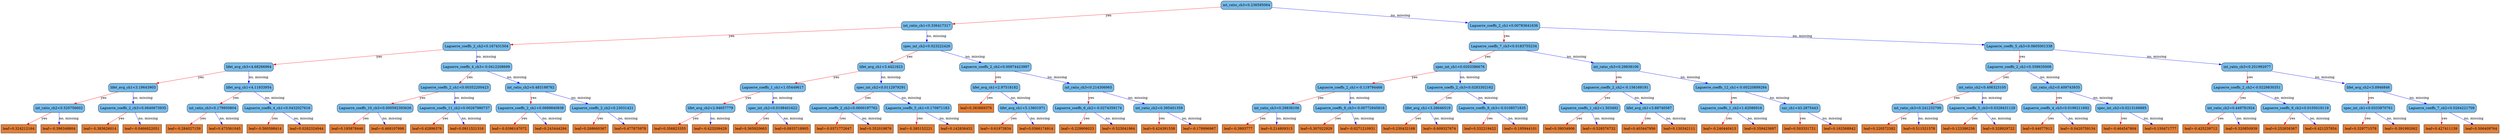 digraph {
	graph [bb="0,0,8406.8,567",
		rankdir=TB
	];
	node [label="\N"];
	0	[fillcolor="#78bceb",
		height=0.5,
		label="int_ratio_ch3<0.236595064",
		pos="4519.9,549",
		shape=box,
		style="filled, rounded",
		width=2.3264];
	1	[fillcolor="#78bceb",
		height=0.5,
		label="int_ratio_ch1<0.336417317",
		pos="3146.9,460.5",
		shape=box,
		style="filled, rounded",
		width=2.3264];
	0 -> 1	[color="#FF0000",
		label=yes,
		lp="3965.9,504.75",
		pos="e,3230.9,466.79 4435.8,542.7 4194,527.47 3497.8,483.61 3242.3,467.51"];
	2	[fillcolor="#78bceb",
		height=0.5,
		label="Laguerre_coeffs_2_ch1<0.00783641636",
		pos="5219.9,460.5",
		shape=box,
		style="filled, rounded",
		width=3.2951];
	0 -> 2	[color="#0000FF",
		label="no, missing",
		lp="4964.8,504.75",
		pos="e,5100.8,476.21 4604,537.61 4724.5,522.72 4947.4,495.17 5089.4,477.62"];
	3	[fillcolor="#78bceb",
		height=0.5,
		label="Laguerre_coeffs_2_ch2<0.167431504",
		pos="1635.9,372",
		shape=box,
		style="filled, rounded",
		width=3.1076];
	1 -> 3	[color="#FF0000",
		label=yes,
		lp="2535.9,416.25",
		pos="e,1748.1,379.42 3062.7,454.68 2810,440.21 2057.4,397.13 1759.4,380.07"];
	4	[fillcolor="#78bceb",
		height=0.5,
		label="spec_int_ch2<0.023222426",
		pos="3146.9,372",
		shape=box,
		style="filled, rounded",
		width=2.316];
	1 -> 4	[color="#0000FF",
		label="no, missing",
		lp="3178.8,416.25",
		pos="e,3146.9,390.35 3146.9,442.41 3146.9,430.76 3146.9,415.05 3146.9,401.52"];
	5	[fillcolor="#78bceb",
		height=0.5,
		label="Laguerre_coeffs_7_ch3<0.0183755234",
		pos="5219.9,372",
		shape=box,
		style="filled, rounded",
		width=3.2014];
	2 -> 5	[color="#FF0000",
		label=yes,
		lp="5228.9,416.25",
		pos="e,5219.9,390.35 5219.9,442.41 5219.9,430.76 5219.9,415.05 5219.9,401.52"];
	6	[fillcolor="#78bceb",
		height=0.5,
		label="Laguerre_coeffs_5_ch3<0.0605001338",
		pos="6731.9,372",
		shape=box,
		style="filled, rounded",
		width=3.2014];
	2 -> 6	[color="#0000FF",
		label="no, missing",
		lp="6143.8,416.25",
		pos="e,6616.2,379.62 5338.8,452.69 5618.8,436.68 6317.1,396.73 6604.9,380.27"];
	7	[fillcolor="#78bceb",
		height=0.5,
		label="lifet_avg_ch3<4.68266964",
		pos="802.88,283.5",
		shape=box,
		style="filled, rounded",
		width=2.2639];
	3 -> 7	[color="#FF0000",
		label=yes,
		lp="1303.9,327.75",
		pos="e,884.67,292.99 1523.5,359.33 1357.6,342.1 1050,310.17 895.95,294.17"];
	8	[fillcolor="#78bceb",
		height=0.5,
		label="Laguerre_coeffs_4_ch3<-0.0412208699",
		pos="1635.9,283.5",
		shape=box,
		style="filled, rounded",
		width=3.2639];
	3 -> 8	[color="#0000FF",
		label="no, missing",
		lp="1667.8,327.75",
		pos="e,1635.9,301.85 1635.9,353.91 1635.9,342.26 1635.9,326.55 1635.9,313.02"];
	9	[fillcolor="#78bceb",
		height=0.5,
		label="lifet_avg_ch1<3.4421823",
		pos="2902.9,283.5",
		shape=box,
		style="filled, rounded",
		width=2.1701];
	4 -> 9	[color="#FF0000",
		label=yes,
		lp="3055.9,327.75",
		pos="e,2951.9,301.87 3097.8,353.6 3058.8,339.79 3004.2,320.42 2962.7,305.7"];
	10	[fillcolor="#78bceb",
		height=0.5,
		label="Laguerre_coeffs_2_ch2<0.00974423997",
		pos="3346.9,283.5",
		shape=box,
		style="filled, rounded",
		width=3.2951];
	4 -> 10	[color="#0000FF",
		label="no, missing",
		lp="3296.8,327.75",
		pos="e,3306.6,301.91 3186.9,353.7 3218.4,340.08 3262.5,320.99 3296.4,306.32"];
	15	[fillcolor="#78bceb",
		height=0.5,
		label="lifet_avg_ch1<3.19643903",
		pos="450.88,195",
		shape=box,
		style="filled, rounded",
		width=2.2639];
	7 -> 15	[color="#FF0000",
		label=yes,
		lp="667.88,239.25",
		pos="e,521.87,213.45 732.07,265.1 674.52,250.96 593.26,230.99 532.89,216.15"];
	16	[fillcolor="#78bceb",
		height=0.5,
		label="lifet_avg_ch1<4.11833954",
		pos="802.88,195",
		shape=box,
		style="filled, rounded",
		width=2.2639];
	7 -> 16	[color="#0000FF",
		label="no, missing",
		lp="834.75,239.25",
		pos="e,802.88,213.35 802.88,265.41 802.88,253.76 802.88,238.05 802.88,224.52"];
	17	[fillcolor="#78bceb",
		height=0.5,
		label="Laguerre_coeffs_2_ch1<0.00352200423",
		pos="1524.9,195",
		shape=box,
		style="filled, rounded",
		width=3.2951];
	8 -> 17	[color="#FF0000",
		label=yes,
		lp="1599.9,239.25",
		pos="e,1547,213.27 1613.7,265.2 1597.1,252.3 1574.3,234.5 1555.9,220.18"];
	18	[fillcolor="#78bceb",
		height=0.5,
		label="int_ratio_ch2<0.483198762",
		pos="1779.9,195",
		shape=box,
		style="filled, rounded",
		width=2.3264];
	8 -> 18	[color="#0000FF",
		label="no, missing",
		lp="1752.8,239.25",
		pos="e,1751.1,213.27 1664.7,265.2 1686.7,251.94 1717.4,233.52 1741.6,219.01"];
	31	[fillcolor="#78bceb",
		height=0.5,
		label="int_ratio_ch2<0.520756602",
		pos="193.88,106.5",
		shape=box,
		style="filled, rounded",
		width=2.3264];
	15 -> 31	[color="#FF0000",
		label=yes,
		lp="354.88,150.75",
		pos="e,245.49,124.87 399.18,176.6 357.96,162.73 300.1,143.25 256.3,128.51"];
	32	[fillcolor="#78bceb",
		height=0.5,
		label="Laguerre_coeffs_2_ch3<0.0640673935",
		pos="450.88,106.5",
		shape=box,
		style="filled, rounded",
		width=3.2014];
	15 -> 32	[color="#0000FF",
		label="no, missing",
		lp="482.75,150.75",
		pos="e,450.88,124.85 450.88,176.91 450.88,165.26 450.88,149.55 450.88,136.02"];
	33	[fillcolor="#78bceb",
		height=0.5,
		label="int_ratio_ch3<0.179950804",
		pos="694.88,106.5",
		shape=box,
		style="filled, rounded",
		width=2.3264];
	16 -> 33	[color="#FF0000",
		label=yes,
		lp="767.88,150.75",
		pos="e,716.43,124.77 781.28,176.7 765.24,163.86 743.15,146.16 725.31,131.88"];
	34	[fillcolor="#78bceb",
		height=0.5,
		label="Laguerre_coeffs_4_ch1<0.0432027616",
		pos="911.88,106.5",
		shape=box,
		style="filled, rounded",
		width=3.2014];
	16 -> 34	[color="#0000FF",
		label="no, missing",
		lp="899.75,150.75",
		pos="e,890.12,124.77 824.67,176.7 840.86,163.86 863.16,146.16 881.15,131.88"];
	63	[fillcolor="#e48038",
		height=0.5,
		label="leaf=0.324212164",
		pos="57.875,18",
		shape=box,
		style=filled,
		width=1.6076];
	31 -> 63	[color="#FF0000",
		label=yes,
		lp="147.88,62.25",
		pos="e,85.023,36.267 166.68,88.203 146.02,75.062 117.38,56.846 94.67,42.403"];
	64	[fillcolor="#e48038",
		height=0.5,
		label="leaf=-0.396348804",
		pos="193.88,18",
		shape=box,
		style=filled,
		width=1.6701];
	31 -> 64	[color="#0000FF",
		label="no, missing",
		lp="225.75,62.25",
		pos="e,193.88,36.35 193.88,88.41 193.88,76.758 193.88,61.047 193.88,47.519"];
	65	[fillcolor="#e48038",
		height=0.5,
		label="leaf=-0.383626014",
		pos="331.88,18",
		shape=box,
		style=filled,
		width=1.6701];
	32 -> 65	[color="#FF0000",
		label=yes,
		lp="411.88,62.25",
		pos="e,355.63,36.267 427.08,88.203 409.24,75.238 384.61,57.336 364.88,42.988"];
	66	[fillcolor="#e48038",
		height=0.5,
		label="leaf=-0.0466822051",
		pos="473.88,18",
		shape=box,
		style=filled,
		width=1.7639];
	32 -> 66	[color="#0000FF",
		label="no, missing",
		lp="496.75,62.25",
		pos="e,469.26,36.35 455.42,88.41 458.55,76.64 462.78,60.729 466.4,47.11"];
	67	[fillcolor="#e48038",
		height=0.5,
		label="leaf=-0.284027159",
		pos="615.88,18",
		shape=box,
		style=filled,
		width=1.6701];
	33 -> 67	[color="#FF0000",
		label=yes,
		lp="671.88,62.25",
		pos="e,631.72,36.35 679.27,88.41 667.87,75.934 652.23,58.805 639.33,44.685"];
	68	[fillcolor="#e48038",
		height=0.5,
		label="leaf=0.473361045",
		pos="751.88,18",
		shape=box,
		style=filled,
		width=1.6076];
	33 -> 68	[color="#0000FF",
		label="no, missing",
		lp="760.75,62.25",
		pos="e,740.44,36.35 706.14,88.41 714.13,76.287 725.01,59.77 734.16,45.89"];
	69	[fillcolor="#e48038",
		height=0.5,
		label="leaf=-0.580598414",
		pos="887.88,18",
		shape=box,
		style=filled,
		width=1.6701];
	34 -> 69	[color="#FF0000",
		label=yes,
		lp="911.88,62.25",
		pos="e,892.69,36.35 907.13,88.41 903.87,76.64 899.45,60.729 895.67,47.11"];
	70	[fillcolor="#e48038",
		height=0.5,
		label="leaf=0.0282324944",
		pos="1026.9,18",
		shape=box,
		style=filled,
		width=1.7014];
	34 -> 70	[color="#0000FF",
		label="no, missing",
		lp="1011.8,62.25",
		pos="e,1003.9,36.267 934.87,88.203 952.03,75.297 975.69,57.498 994.72,43.183"];
	35	[fillcolor="#78bceb",
		height=0.5,
		label="Laguerre_coeffs_10_ch3<0.000592393626",
		pos="1259.9,106.5",
		shape=box,
		style="filled, rounded",
		width=3.4826];
	17 -> 35	[color="#FF0000",
		label=yes,
		lp="1425.9,150.75",
		pos="e,1313.1,124.87 1471.6,176.6 1429,162.7 1369.2,143.17 1324,128.42"];
	36	[fillcolor="#78bceb",
		height=0.5,
		label="Laguerre_coeffs_11_ch2<0.00267980737",
		pos="1524.9,106.5",
		shape=box,
		style="filled, rounded",
		width=3.3889];
	17 -> 36	[color="#0000FF",
		label="no, missing",
		lp="1556.8,150.75",
		pos="e,1524.9,124.85 1524.9,176.91 1524.9,165.26 1524.9,149.55 1524.9,136.02"];
	37	[fillcolor="#78bceb",
		height=0.5,
		label="Laguerre_coeffs_2_ch1<0.0689840838",
		pos="1779.9,106.5",
		shape=box,
		style="filled, rounded",
		width=3.2014];
	18 -> 37	[color="#FF0000",
		label=yes,
		lp="1788.9,150.75",
		pos="e,1779.9,124.85 1779.9,176.91 1779.9,165.26 1779.9,149.55 1779.9,136.02"];
	38	[fillcolor="#78bceb",
		height=0.5,
		label="Laguerre_coeffs_2_ch2<0.23031421",
		pos="2021.9,106.5",
		shape=box,
		style="filled, rounded",
		width=3.0139];
	18 -> 38	[color="#0000FF",
		label="no, missing",
		lp="1954.8,150.75",
		pos="e,1973.3,124.87 1828.6,176.6 1867.2,162.79 1921.4,143.42 1962.6,128.7"];
	71	[fillcolor="#e48038",
		height=0.5,
		label="leaf=0.195878446",
		pos="1163.9,18",
		shape=box,
		style=filled,
		width=1.6076];
	35 -> 71	[color="#FF0000",
		label=yes,
		lp="1229.9,62.25",
		pos="e,1183.1,36.35 1240.9,88.41 1226.8,75.698 1207.3,58.157 1191.5,43.889"];
	72	[fillcolor="#e48038",
		height=0.5,
		label="leaf=-0.468107998",
		pos="1299.9,18",
		shape=box,
		style=filled,
		width=1.6701];
	35 -> 72	[color="#0000FF",
		label="no, missing",
		lp="1315.8,62.25",
		pos="e,1291.9,36.35 1267.8,88.41 1273.3,76.522 1280.7,60.41 1287.1,46.702"];
	73	[fillcolor="#e48038",
		height=0.5,
		label="leaf=0.42896378",
		pos="1432.9,18",
		shape=box,
		style=filled,
		width=1.5139];
	36 -> 73	[color="#FF0000",
		label=yes,
		lp="1496.9,62.25",
		pos="e,1451.3,36.35 1506.7,88.41 1493.2,75.698 1474.5,58.157 1459.3,43.889"];
	74	[fillcolor="#e48038",
		height=0.5,
		label="leaf=0.0911521316",
		pos="1566.9,18",
		shape=box,
		style=filled,
		width=1.7014];
	36 -> 74	[color="#0000FF",
		label="no, missing",
		lp="1581.8,62.25",
		pos="e,1558.5,36.35 1533.2,88.41 1538.9,76.522 1546.8,60.41 1553.4,46.702"];
	75	[fillcolor="#e48038",
		height=0.5,
		label="leaf=-0.0396147072",
		pos="1709.9,18",
		shape=box,
		style=filled,
		width=1.7639];
	37 -> 75	[color="#FF0000",
		label=yes,
		lp="1760.9,62.25",
		pos="e,1723.9,36.35 1766,88.41 1756,76.051 1742.3,59.127 1731,45.085"];
	76	[fillcolor="#e48038",
		height=0.5,
		label="leaf=0.243444294",
		pos="1848.9,18",
		shape=box,
		style=filled,
		width=1.6076];
	37 -> 76	[color="#0000FF",
		label="no, missing",
		lp="1852.8,62.25",
		pos="e,1835,36.35 1793.5,88.41 1803.4,76.051 1816.9,59.127 1828.1,45.085"];
	77	[fillcolor="#e48038",
		height=0.5,
		label="leaf=0.268660367",
		pos="1982.9,18",
		shape=box,
		style=filled,
		width=1.6076];
	38 -> 77	[color="#FF0000",
		label=yes,
		lp="2014.9,62.25",
		pos="e,1990.7,36.35 2014.2,88.41 2008.8,76.522 2001.5,60.41 1995.4,46.702"];
	78	[fillcolor="#e48038",
		height=0.5,
		label="leaf=0.477875978",
		pos="2116.9,18",
		shape=box,
		style=filled,
		width=1.6076];
	38 -> 78	[color="#0000FF",
		label="no, missing",
		lp="2110.8,62.25",
		pos="e,2097.8,36.35 2040.6,88.41 2054.6,75.698 2073.9,58.157 2089.5,43.889"];
	19	[fillcolor="#78bceb",
		height=0.5,
		label="Laguerre_coeffs_1_ch1<1.05449617",
		pos="2592.9,195",
		shape=box,
		style="filled, rounded",
		width=3.0139];
	9 -> 19	[color="#FF0000",
		label=yes,
		lp="2784.9,239.25",
		pos="e,2655.4,213.45 2840.5,265.1 2790.3,251.07 2719.5,231.32 2666.4,216.53"];
	20	[fillcolor="#78bceb",
		height=0.5,
		label="spec_int_ch2<0.0112979291",
		pos="2902.9,195",
		shape=box,
		style="filled, rounded",
		width=2.4097];
	9 -> 20	[color="#0000FF",
		label="no, missing",
		lp="2934.8,239.25",
		pos="e,2902.9,213.35 2902.9,265.41 2902.9,253.76 2902.9,238.05 2902.9,224.52"];
	21	[fillcolor="#78bceb",
		height=0.5,
		label="lifet_avg_ch1<2.97518182",
		pos="3346.9,195",
		shape=box,
		style="filled, rounded",
		width=2.2639];
	10 -> 21	[color="#FF0000",
		label=yes,
		lp="3355.9,239.25",
		pos="e,3346.9,213.35 3346.9,265.41 3346.9,253.76 3346.9,238.05 3346.9,224.52"];
	22	[fillcolor="#78bceb",
		height=0.5,
		label="int_ratio_ch3<0.214306965",
		pos="3667.9,195",
		shape=box,
		style="filled, rounded",
		width=2.3264];
	10 -> 22	[color="#0000FF",
		label="no, missing",
		lp="3568.8,239.25",
		pos="e,3603.1,213.45 3411.4,265.1 3463.6,251.05 3537.1,231.24 3592.1,216.43"];
	39	[fillcolor="#78bceb",
		height=0.5,
		label="lifet_avg_ch2<2.94657779",
		pos="2386.9,106.5",
		shape=box,
		style="filled, rounded",
		width=2.2639];
	19 -> 39	[color="#FF0000",
		label=yes,
		lp="2517.9,150.75",
		pos="e,2428.3,124.91 2551.7,176.7 2519.2,163.08 2473.8,143.99 2438.8,129.32"];
	40	[fillcolor="#78bceb",
		height=0.5,
		label="spec_int_ch2<0.0198401622",
		pos="2592.9,106.5",
		shape=box,
		style="filled, rounded",
		width=2.4097];
	19 -> 40	[color="#0000FF",
		label="no, missing",
		lp="2624.8,150.75",
		pos="e,2592.9,124.85 2592.9,176.91 2592.9,165.26 2592.9,149.55 2592.9,136.02"];
	41	[fillcolor="#78bceb",
		height=0.5,
		label="Laguerre_coeffs_2_ch2<0.0600197762",
		pos="2837.9,106.5",
		shape=box,
		style="filled, rounded",
		width=3.2014];
	20 -> 41	[color="#FF0000",
		label=yes,
		lp="2885.9,150.75",
		pos="e,2850.9,124.85 2890,176.91 2880.8,164.67 2868.3,147.95 2857.8,133.99"];
	42	[fillcolor="#78bceb",
		height=0.5,
		label="Laguerre_coeffs_5_ch1<0.170871183",
		pos="3082.9,106.5",
		shape=box,
		style="filled, rounded",
		width=3.1076];
	20 -> 42	[color="#0000FF",
		label="no, missing",
		lp="3041.8,150.75",
		pos="e,3046.6,124.91 2938.9,176.7 2966.9,163.25 3005.9,144.49 3036.3,129.89"];
	79	[fillcolor="#e48038",
		height=0.5,
		label="leaf=0.356823355",
		pos="2250.9,18",
		shape=box,
		style=filled,
		width=1.6076];
	39 -> 79	[color="#FF0000",
		label=yes,
		lp="2340.9,62.25",
		pos="e,2278,36.267 2359.7,88.203 2339,75.062 2310.4,56.846 2287.7,42.403"];
	80	[fillcolor="#e48038",
		height=0.5,
		label="leaf=-0.423209429",
		pos="2386.9,18",
		shape=box,
		style=filled,
		width=1.6701];
	39 -> 80	[color="#0000FF",
		label="no, missing",
		lp="2418.8,62.25",
		pos="e,2386.9,36.35 2386.9,88.41 2386.9,76.758 2386.9,61.047 2386.9,47.519"];
	81	[fillcolor="#e48038",
		height=0.5,
		label="leaf=0.365920663",
		pos="2522.9,18",
		shape=box,
		style=filled,
		width=1.6076];
	40 -> 81	[color="#FF0000",
		label=yes,
		lp="2573.9,62.25",
		pos="e,2536.9,36.35 2579,88.41 2569,76.051 2555.3,59.127 2544,45.085"];
	82	[fillcolor="#e48038",
		height=0.5,
		label="leaf=0.0933718905",
		pos="2659.9,18",
		shape=box,
		style=filled,
		width=1.7014];
	40 -> 82	[color="#0000FF",
		label="no, missing",
		lp="2664.8,62.25",
		pos="e,2646.4,36.35 2606.1,88.41 2615.7,76.051 2628.8,59.127 2639.7,45.085"];
	83	[fillcolor="#e48038",
		height=0.5,
		label="leaf=-0.0371772647",
		pos="2802.9,18",
		shape=box,
		style=filled,
		width=1.7639];
	41 -> 83	[color="#FF0000",
		label=yes,
		lp="2832.9,62.25",
		pos="e,2809.9,36.35 2831,88.41 2826.1,76.522 2819.6,60.41 2814.1,46.702"];
	84	[fillcolor="#e48038",
		height=0.5,
		label="leaf=0.352019876",
		pos="2941.9,18",
		shape=box,
		style=filled,
		width=1.6076];
	41 -> 84	[color="#0000FF",
		label="no, missing",
		lp="2931.8,62.25",
		pos="e,2921,36.35 2858.4,88.41 2873.8,75.581 2895.2,57.831 2912.4,43.493"];
	85	[fillcolor="#e48038",
		height=0.5,
		label="leaf=-0.385152221",
		pos="3077.9,18",
		shape=box,
		style=filled,
		width=1.6701];
	42 -> 85	[color="#FF0000",
		label=yes,
		lp="3089.9,62.25",
		pos="e,3078.9,36.35 3081.9,88.41 3081.2,76.758 3080.3,61.047 3079.5,47.519"];
	86	[fillcolor="#e48038",
		height=0.5,
		label="leaf=0.142836452",
		pos="3213.9,18",
		shape=box,
		style=filled,
		width=1.6076];
	42 -> 86	[color="#0000FF",
		label="no, missing",
		lp="3192.8,62.25",
		pos="e,3187.7,36.267 3109.1,88.203 3128.9,75.12 3156.3,57.01 3178.1,42.597"];
	43	[fillcolor="#e48038",
		height=0.5,
		label="leaf=0.383669376",
		pos="3288.9,106.5",
		shape=box,
		style=filled,
		width=1.6076];
	21 -> 43	[color="#FF0000",
		label=yes,
		lp="3332.9,150.75",
		pos="e,3300.5,124.85 3335.4,176.91 3327.3,164.79 3316.2,148.27 3306.9,134.39"];
	44	[fillcolor="#78bceb",
		height=0.5,
		label="lifet_avg_ch1<5.13601971",
		pos="3445.9,106.5",
		shape=box,
		style="filled, rounded",
		width=2.2639];
	21 -> 44	[color="#0000FF",
		label="no, missing",
		lp="3437.8,150.75",
		pos="e,3426,124.85 3366.4,176.91 3381,164.2 3401.1,146.66 3417.4,132.39"];
	45	[fillcolor="#78bceb",
		height=0.5,
		label="Laguerre_coeffs_6_ch2<-0.0274359174",
		pos="3667.9,106.5",
		shape=box,
		style="filled, rounded",
		width=3.2639];
	22 -> 45	[color="#FF0000",
		label=yes,
		lp="3676.9,150.75",
		pos="e,3667.9,124.85 3667.9,176.91 3667.9,165.26 3667.9,149.55 3667.9,136.02"];
	46	[fillcolor="#78bceb",
		height=0.5,
		label="int_ratio_ch2<0.395401359",
		pos="3895.9,106.5",
		shape=box,
		style="filled, rounded",
		width=2.3264];
	22 -> 46	[color="#0000FF",
		label="no, missing",
		lp="3834.8,150.75",
		pos="e,3850.1,124.87 3713.7,176.6 3750,162.85 3800.8,143.58 3839.5,128.89"];
	87	[fillcolor="#e48038",
		height=0.5,
		label="leaf=-0.61973834",
		pos="3346.9,18",
		shape=box,
		style=filled,
		width=1.5764];
	44 -> 87	[color="#FF0000",
		label=yes,
		lp="3414.9,62.25",
		pos="e,3366.7,36.35 3426.3,88.41 3411.8,75.698 3391.7,58.157 3375.4,43.889"];
	88	[fillcolor="#e48038",
		height=0.5,
		label="leaf=0.0366174914",
		pos="3482.9,18",
		shape=box,
		style=filled,
		width=1.7014];
	44 -> 88	[color="#0000FF",
		label="no, missing",
		lp="3499.8,62.25",
		pos="e,3475.5,36.35 3453.2,88.41 3458.3,76.522 3465.2,60.41 3471,46.702"];
	89	[fillcolor="#e48038",
		height=0.5,
		label="leaf=-0.229906023",
		pos="3621.9,18",
		shape=box,
		style=filled,
		width=1.6701];
	45 -> 89	[color="#FF0000",
		label=yes,
		lp="3658.9,62.25",
		pos="e,3631.1,36.35 3658.8,88.41 3652.4,76.405 3643.7,60.091 3636.4,46.295"];
	90	[fillcolor="#e48038",
		height=0.5,
		label="leaf=-0.523041964",
		pos="3759.9,18",
		shape=box,
		style=filled,
		width=1.6701];
	45 -> 90	[color="#0000FF",
		label="no, missing",
		lp="3754.8,62.25",
		pos="e,3741.4,36.35 3686.1,88.41 3699.6,75.698 3718.2,58.157 3733.4,43.889"];
	91	[fillcolor="#e48038",
		height=0.5,
		label="leaf=0.424391538",
		pos="3895.9,18",
		shape=box,
		style=filled,
		width=1.6076];
	46 -> 91	[color="#FF0000",
		label=yes,
		lp="3904.9,62.25",
		pos="e,3895.9,36.35 3895.9,88.41 3895.9,76.758 3895.9,61.047 3895.9,47.519"];
	92	[fillcolor="#e48038",
		height=0.5,
		label="leaf=-0.179996967",
		pos="4031.9,18",
		shape=box,
		style=filled,
		width=1.6701];
	46 -> 92	[color="#0000FF",
		label="no, missing",
		lp="4008.8,62.25",
		pos="e,4004.7,36.267 3923.1,88.203 3943.7,75.062 3972.4,56.846 3995.1,42.403"];
	11	[fillcolor="#78bceb",
		height=0.5,
		label="spec_int_ch1<0.0203386676",
		pos="4865.9,283.5",
		shape=box,
		style="filled, rounded",
		width=2.4097];
	5 -> 11	[color="#FF0000",
		label=yes,
		lp="5083.9,327.75",
		pos="e,4937.3,301.95 5148.7,353.6 5090.8,339.46 5009.1,319.49 4948.4,304.65"];
	12	[fillcolor="#78bceb",
		height=0.5,
		label="int_ratio_ch3<0.29838106",
		pos="5491.9,283.5",
		shape=box,
		style="filled, rounded",
		width=2.2326];
	5 -> 12	[color="#0000FF",
		label="no, missing",
		lp="5412.8,327.75",
		pos="e,5437.2,301.87 5274.6,353.6 5318.4,339.67 5380,320.09 5426.4,305.32"];
	13	[fillcolor="#78bceb",
		height=0.5,
		label="Laguerre_coeffs_2_ch1<0.358635008",
		pos="6731.9,283.5",
		shape=box,
		style="filled, rounded",
		width=3.1076];
	6 -> 13	[color="#FF0000",
		label=yes,
		lp="6740.9,327.75",
		pos="e,6731.9,301.85 6731.9,353.91 6731.9,342.26 6731.9,326.55 6731.9,313.02"];
	14	[fillcolor="#78bceb",
		height=0.5,
		label="int_ratio_ch3<0.251992077",
		pos="7562.9,283.5",
		shape=box,
		style="filled, rounded",
		width=2.3264];
	6 -> 14	[color="#0000FF",
		label="no, missing",
		lp="7253.8,327.75",
		pos="e,7478.8,293.25 6847.4,358.97 7012.9,341.75 7314.2,310.39 7467.6,294.42"];
	23	[fillcolor="#78bceb",
		height=0.5,
		label="Laguerre_coeffs_2_ch1<-0.119794466",
		pos="4538.9,195",
		shape=box,
		style="filled, rounded",
		width=3.1701];
	11 -> 23	[color="#FF0000",
		label=yes,
		lp="4740.9,239.25",
		pos="e,4604.8,213.45 4800.1,265.1 4746.9,251.02 4671.8,231.16 4615.8,216.34"];
	24	[fillcolor="#78bceb",
		height=0.5,
		label="Laguerre_coeffs_2_ch3<0.0283302162",
		pos="4865.9,195",
		shape=box,
		style="filled, rounded",
		width=3.2014];
	11 -> 24	[color="#0000FF",
		label="no, missing",
		lp="4897.8,239.25",
		pos="e,4865.9,213.35 4865.9,265.41 4865.9,253.76 4865.9,238.05 4865.9,224.52"];
	25	[fillcolor="#78bceb",
		height=0.5,
		label="Laguerre_coeffs_2_ch2<-0.156169191",
		pos="5491.9,195",
		shape=box,
		style="filled, rounded",
		width=3.1701];
	12 -> 25	[color="#FF0000",
		label=yes,
		lp="5500.9,239.25",
		pos="e,5491.9,213.35 5491.9,265.41 5491.9,253.76 5491.9,238.05 5491.9,224.52"];
	26	[fillcolor="#78bceb",
		height=0.5,
		label="Laguerre_coeffs_12_ch1<-0.00220899284",
		pos="5825.9,195",
		shape=box,
		style="filled, rounded",
		width=3.4514];
	12 -> 26	[color="#0000FF",
		label="no, missing",
		lp="5720.8,239.25",
		pos="e,5758.5,213.45 5559.1,265.1 5613.6,250.99 5690.4,231.07 5747.7,216.25"];
	47	[fillcolor="#78bceb",
		height=0.5,
		label="int_ratio_ch3<0.29838106",
		pos="4292.9,106.5",
		shape=box,
		style="filled, rounded",
		width=2.2326];
	23 -> 47	[color="#FF0000",
		label=yes,
		lp="4447.9,150.75",
		pos="e,4342.3,124.87 4489.4,176.6 4450,162.76 4394.8,143.34 4352.9,128.61"];
	48	[fillcolor="#78bceb",
		height=0.5,
		label="Laguerre_coeffs_8_ch3<-0.00772945816",
		pos="4538.9,106.5",
		shape=box,
		style="filled, rounded",
		width=3.3576];
	23 -> 48	[color="#0000FF",
		label="no, missing",
		lp="4570.8,150.75",
		pos="e,4538.9,124.85 4538.9,176.91 4538.9,165.26 4538.9,149.55 4538.9,136.02"];
	49	[fillcolor="#78bceb",
		height=0.5,
		label="lifet_avg_ch1<3.26646519",
		pos="4800.9,106.5",
		shape=box,
		style="filled, rounded",
		width=2.2639];
	24 -> 49	[color="#FF0000",
		label=yes,
		lp="4848.9,150.75",
		pos="e,4813.9,124.85 4853,176.91 4843.8,164.67 4831.3,147.95 4820.8,133.99"];
	50	[fillcolor="#78bceb",
		height=0.5,
		label="Laguerre_coeffs_8_ch3<-0.0108571835",
		pos="5017.9,106.5",
		shape=box,
		style="filled, rounded",
		width=3.2639];
	24 -> 50	[color="#0000FF",
		label="no, missing",
		lp="4987.8,150.75",
		pos="e,4987.3,124.91 4896.3,176.7 4919.6,163.43 4952,144.98 4977.5,130.46"];
	93	[fillcolor="#e48038",
		height=0.5,
		label="leaf=-0.3903777",
		pos="4163.9,18",
		shape=box,
		style=filled,
		width=1.4826];
	47 -> 93	[color="#FF0000",
		label=yes,
		lp="4249.9,62.25",
		pos="e,4189.6,36.267 4267.1,88.203 4247.6,75.12 4220.6,57.01 4199.1,42.597"];
	94	[fillcolor="#e48038",
		height=0.5,
		label="leaf=0.214809313",
		pos="4292.9,18",
		shape=box,
		style=filled,
		width=1.6076];
	47 -> 94	[color="#0000FF",
		label="no, missing",
		lp="4324.8,62.25",
		pos="e,4292.9,36.35 4292.9,88.41 4292.9,76.758 4292.9,61.047 4292.9,47.519"];
	95	[fillcolor="#e48038",
		height=0.5,
		label="leaf=0.307022929",
		pos="4426.9,18",
		shape=box,
		style=filled,
		width=1.6076];
	48 -> 95	[color="#FF0000",
		label=yes,
		lp="4502.9,62.25",
		pos="e,4449.2,36.267 4516.5,88.203 4499.8,75.297 4476.7,57.498 4458.2,43.183"];
	96	[fillcolor="#e48038",
		height=0.5,
		label="leaf=-0.0271210931",
		pos="4565.9,18",
		shape=box,
		style=filled,
		width=1.7639];
	48 -> 96	[color="#0000FF",
		label="no, missing",
		lp="4586.8,62.25",
		pos="e,4560.5,36.35 4544.2,88.41 4547.9,76.64 4552.8,60.729 4557.1,47.11"];
	97	[fillcolor="#e48038",
		height=0.5,
		label="leaf=0.230432168",
		pos="4704.9,18",
		shape=box,
		style=filled,
		width=1.6076];
	49 -> 97	[color="#FF0000",
		label=yes,
		lp="4770.9,62.25",
		pos="e,4724.1,36.35 4781.9,88.41 4767.8,75.698 4748.3,58.157 4732.5,43.889"];
	98	[fillcolor="#e48038",
		height=0.5,
		label="leaf=-0.609327674",
		pos="4840.9,18",
		shape=box,
		style=filled,
		width=1.6701];
	49 -> 98	[color="#0000FF",
		label="no, missing",
		lp="4856.8,62.25",
		pos="e,4832.9,36.35 4808.8,88.41 4814.3,76.522 4821.7,60.41 4828.1,46.702"];
	99	[fillcolor="#e48038",
		height=0.5,
		label="leaf=0.332219422",
		pos="4976.9,18",
		shape=box,
		style=filled,
		width=1.6076];
	50 -> 99	[color="#FF0000",
		label=yes,
		lp="5010.9,62.25",
		pos="e,4985.1,36.35 5009.8,88.41 5004.1,76.522 4996.5,60.41 4990,46.702"];
	100	[fillcolor="#e48038",
		height=0.5,
		label="leaf=-0.195944101",
		pos="5112.9,18",
		shape=box,
		style=filled,
		width=1.6701];
	50 -> 100	[color="#0000FF",
		label="no, missing",
		lp="5106.8,62.25",
		pos="e,5093.8,36.35 5036.6,88.41 5050.6,75.698 5069.9,58.157 5085.5,43.889"];
	51	[fillcolor="#78bceb",
		height=0.5,
		label="Laguerre_coeffs_1_ch2<1.503492",
		pos="5375.9,106.5",
		shape=box,
		style="filled, rounded",
		width=2.8264];
	25 -> 51	[color="#FF0000",
		label=yes,
		lp="5453.9,150.75",
		pos="e,5399,124.77 5468.7,176.7 5451.3,163.74 5427.3,145.84 5408,131.49"];
	52	[fillcolor="#78bceb",
		height=0.5,
		label="lifet_avg_ch1<3.88740587",
		pos="5576.9,106.5",
		shape=box,
		style="filled, rounded",
		width=2.2639];
	25 -> 52	[color="#0000FF",
		label="no, missing",
		lp="5574.8,150.75",
		pos="e,5559.8,124.85 5508.7,176.91 5521,164.32 5538.1,146.98 5552,132.79"];
	53	[fillcolor="#78bceb",
		height=0.5,
		label="Laguerre_coeffs_1_ch2<1.62086916",
		pos="5825.9,106.5",
		shape=box,
		style="filled, rounded",
		width=3.0139];
	26 -> 53	[color="#FF0000",
		label=yes,
		lp="5834.9,150.75",
		pos="e,5825.9,124.85 5825.9,176.91 5825.9,165.26 5825.9,149.55 5825.9,136.02"];
	54	[fillcolor="#78bceb",
		height=0.5,
		label="snr_ch1<43.2875443",
		pos="6054.9,106.5",
		shape=box,
		style="filled, rounded",
		width=1.8264];
	26 -> 54	[color="#0000FF",
		label="no, missing",
		lp="5993.8,150.75",
		pos="e,6008.9,124.87 5871.9,176.6 5908.4,162.85 5959.4,143.58 5998.3,128.89"];
	101	[fillcolor="#e48038",
		height=0.5,
		label="leaf=0.39034906",
		pos="5245.9,18",
		shape=box,
		style=filled,
		width=1.5139];
	51 -> 101	[color="#FF0000",
		label=yes,
		lp="5331.9,62.25",
		pos="e,5271.8,36.267 5349.9,88.203 5330.2,75.12 5303,57.01 5281.3,42.597"];
	102	[fillcolor="#e48038",
		height=0.5,
		label="leaf=-0.528576732",
		pos="5378.9,18",
		shape=box,
		style=filled,
		width=1.6701];
	51 -> 102	[color="#0000FF",
		label="no, missing",
		lp="5409.8,62.25",
		pos="e,5378.3,36.35 5376.5,88.41 5376.9,76.758 5377.4,61.047 5377.9,47.519"];
	103	[fillcolor="#e48038",
		height=0.5,
		label="leaf=0.403447956",
		pos="5514.9,18",
		shape=box,
		style=filled,
		width=1.6076];
	52 -> 103	[color="#FF0000",
		label=yes,
		lp="5560.9,62.25",
		pos="e,5527.3,36.35 5564.6,88.41 5555.9,76.169 5543.9,59.449 5533.9,45.487"];
	104	[fillcolor="#e48038",
		height=0.5,
		label="leaf=0.130342111",
		pos="5648.9,18",
		shape=box,
		style=filled,
		width=1.6076];
	52 -> 104	[color="#0000FF",
		label="no, missing",
		lp="5651.8,62.25",
		pos="e,5634.4,36.35 5591.1,88.41 5601.4,76.051 5615.5,59.127 5627.2,45.085"];
	105	[fillcolor="#e48038",
		height=0.5,
		label="leaf=-0.240440413",
		pos="5784.9,18",
		shape=box,
		style=filled,
		width=1.6701];
	53 -> 105	[color="#FF0000",
		label=yes,
		lp="5818.9,62.25",
		pos="e,5793.1,36.35 5817.8,88.41 5812.1,76.522 5804.5,60.41 5798,46.702"];
	106	[fillcolor="#e48038",
		height=0.5,
		label="leaf=0.359423697",
		pos="5920.9,18",
		shape=box,
		style=filled,
		width=1.6076];
	53 -> 106	[color="#0000FF",
		label="no, missing",
		lp="5914.8,62.25",
		pos="e,5901.8,36.35 5844.6,88.41 5858.6,75.698 5877.9,58.157 5893.5,43.889"];
	107	[fillcolor="#e48038",
		height=0.5,
		label="leaf=0.503331721",
		pos="6054.9,18",
		shape=box,
		style=filled,
		width=1.6076];
	54 -> 107	[color="#FF0000",
		label=yes,
		lp="6063.9,62.25",
		pos="e,6054.9,36.35 6054.9,88.41 6054.9,76.758 6054.9,61.047 6054.9,47.519"];
	108	[fillcolor="#e48038",
		height=0.5,
		label="leaf=0.162568942",
		pos="6188.9,18",
		shape=box,
		style=filled,
		width=1.6076];
	54 -> 108	[color="#0000FF",
		label="no, missing",
		lp="6166.8,62.25",
		pos="e,6162.1,36.267 6081.7,88.203 6102,75.062 6130.2,56.846 6152.6,42.403"];
	27	[fillcolor="#78bceb",
		height=0.5,
		label="int_ratio_ch2<0.406323105",
		pos="6668.9,195",
		shape=box,
		style="filled, rounded",
		width=2.3264];
	13 -> 27	[color="#FF0000",
		label=yes,
		lp="6715.9,239.25",
		pos="e,6681.5,213.35 6719.4,265.41 6710.5,253.17 6698.3,236.45 6688.2,222.49"];
	28	[fillcolor="#78bceb",
		height=0.5,
		label="int_ratio_ch2<0.409743935",
		pos="6917.9,195",
		shape=box,
		style="filled, rounded",
		width=2.3264];
	13 -> 28	[color="#0000FF",
		label="no, missing",
		lp="6873.8,239.25",
		pos="e,6880.4,213.41 6769.1,265.2 6798.1,251.69 6838.7,232.82 6870.1,218.2"];
	29	[fillcolor="#78bceb",
		height=0.5,
		label="Laguerre_coeffs_2_ch2<-0.0229830351",
		pos="7562.9,195",
		shape=box,
		style="filled, rounded",
		width=3.2639];
	14 -> 29	[color="#FF0000",
		label=yes,
		lp="7571.9,239.25",
		pos="e,7562.9,213.35 7562.9,265.41 7562.9,253.76 7562.9,238.05 7562.9,224.52"];
	30	[fillcolor="#78bceb",
		height=0.5,
		label="lifet_avg_ch2<3.0946846",
		pos="7968.9,195",
		shape=box,
		style="filled, rounded",
		width=2.1701];
	14 -> 30	[color="#0000FF",
		label="no, missing",
		lp="7834.8,239.25",
		pos="e,7890.4,212.71 7644.5,265.1 7712.6,250.61 7809.3,229.99 7879.4,215.06"];
	55	[fillcolor="#78bceb",
		height=0.5,
		label="int_ratio_ch3<0.241232798",
		pos="6451.9,106.5",
		shape=box,
		style="filled, rounded",
		width=2.3264];
	27 -> 55	[color="#FF0000",
		label=yes,
		lp="6588.9,150.75",
		pos="e,6495.5,124.87 6625.2,176.6 6590.9,162.9 6542.8,143.75 6506,129.08"];
	56	[fillcolor="#78bceb",
		height=0.5,
		label="Laguerre_coeffs_5_ch3<0.0328431129",
		pos="6668.9,106.5",
		shape=box,
		style="filled, rounded",
		width=3.2014];
	27 -> 56	[color="#0000FF",
		label="no, missing",
		lp="6700.8,150.75",
		pos="e,6668.9,124.85 6668.9,176.91 6668.9,165.26 6668.9,149.55 6668.9,136.02"];
	57	[fillcolor="#78bceb",
		height=0.5,
		label="Laguerre_coeffs_4_ch3<0.0196211692",
		pos="6917.9,106.5",
		shape=box,
		style="filled, rounded",
		width=3.2014];
	28 -> 57	[color="#FF0000",
		label=yes,
		lp="6926.9,150.75",
		pos="e,6917.9,124.85 6917.9,176.91 6917.9,165.26 6917.9,149.55 6917.9,136.02"];
	58	[fillcolor="#78bceb",
		height=0.5,
		label="spec_int_ch2<0.0213166885",
		pos="7137.9,106.5",
		shape=box,
		style="filled, rounded",
		width=2.4097];
	28 -> 58	[color="#0000FF",
		label="no, missing",
		lp="7079.8,150.75",
		pos="e,7093.7,124.87 6962.1,176.6 6997,162.9 7045.7,143.75 7083,129.08"];
	109	[fillcolor="#e48038",
		height=0.5,
		label="leaf=0.220572382",
		pos="6322.9,18",
		shape=box,
		style=filled,
		width=1.6076];
	55 -> 109	[color="#FF0000",
		label=yes,
		lp="6408.9,62.25",
		pos="e,6348.6,36.267 6426.1,88.203 6406.6,75.12 6379.6,57.01 6358.1,42.597"];
	110	[fillcolor="#e48038",
		height=0.5,
		label="leaf=0.511521578",
		pos="6456.9,18",
		shape=box,
		style=filled,
		width=1.6076];
	55 -> 110	[color="#0000FF",
		label="no, missing",
		lp="6486.8,62.25",
		pos="e,6455.9,36.35 6452.9,88.41 6453.5,76.758 6454.4,61.047 6455.2,47.519"];
	111	[fillcolor="#e48038",
		height=0.5,
		label="leaf=0.123386256",
		pos="6590.9,18",
		shape=box,
		style=filled,
		width=1.6076];
	56 -> 111	[color="#FF0000",
		label=yes,
		lp="6645.9,62.25",
		pos="e,6606.5,36.35 6653.5,88.41 6642.2,75.934 6626.8,58.805 6614,44.685"];
	112	[fillcolor="#e48038",
		height=0.5,
		label="leaf=0.328929722",
		pos="6724.9,18",
		shape=box,
		style=filled,
		width=1.6076];
	56 -> 112	[color="#0000FF",
		label="no, missing",
		lp="6734.8,62.25",
		pos="e,6713.6,36.35 6679.9,88.41 6687.8,76.287 6698.5,59.77 6707.5,45.89"];
	113	[fillcolor="#e48038",
		height=0.5,
		label="leaf=0.44077912",
		pos="6854.9,18",
		shape=box,
		style=filled,
		width=1.5139];
	57 -> 113	[color="#FF0000",
		label=yes,
		lp="6901.9,62.25",
		pos="e,6867.5,36.35 6905.4,88.41 6896.5,76.169 6884.3,59.449 6874.2,45.487"];
	114	[fillcolor="#e48038",
		height=0.5,
		label="leaf=-0.0420759134",
		pos="6990.9,18",
		shape=box,
		style=filled,
		width=1.7639];
	57 -> 114	[color="#0000FF",
		label="no, missing",
		lp="6993.8,62.25",
		pos="e,6976.2,36.35 6932.3,88.41 6942.7,76.051 6957,59.127 6968.9,45.085"];
	115	[fillcolor="#e48038",
		height=0.5,
		label="leaf=-0.464547604",
		pos="7132.9,18",
		shape=box,
		style=filled,
		width=1.6701];
	58 -> 115	[color="#FF0000",
		label=yes,
		lp="7144.9,62.25",
		pos="e,7133.9,36.35 7136.9,88.41 7136.2,76.758 7135.3,61.047 7134.5,47.519"];
	116	[fillcolor="#e48038",
		height=0.5,
		label="leaf=0.150471777",
		pos="7268.9,18",
		shape=box,
		style=filled,
		width=1.6076];
	58 -> 116	[color="#0000FF",
		label="no, missing",
		lp="7247.8,62.25",
		pos="e,7242.7,36.267 7164.1,88.203 7183.9,75.12 7211.3,57.01 7233.1,42.597"];
	59	[fillcolor="#78bceb",
		height=0.5,
		label="int_ratio_ch2<0.449781924",
		pos="7507.9,106.5",
		shape=box,
		style="filled, rounded",
		width=2.3264];
	29 -> 59	[color="#FF0000",
		label=yes,
		lp="7549.9,150.75",
		pos="e,7518.9,124.85 7552,176.91 7544.3,164.79 7533.8,148.27 7525,134.39"];
	60	[fillcolor="#78bceb",
		height=0.5,
		label="Laguerre_coeffs_9_ch2<0.0105019119",
		pos="7724.9,106.5",
		shape=box,
		style="filled, rounded",
		width=3.2014];
	29 -> 60	[color="#0000FF",
		label="no, missing",
		lp="7690.8,150.75",
		pos="e,7692.3,124.91 7595.3,176.7 7620.2,163.37 7655,144.81 7682.2,130.27"];
	61	[fillcolor="#78bceb",
		height=0.5,
		label="spec_int_ch1<0.0333870761",
		pos="7968.9,106.5",
		shape=box,
		style="filled, rounded",
		width=2.4097];
	30 -> 61	[color="#FF0000",
		label=yes,
		lp="7977.9,150.75",
		pos="e,7968.9,124.85 7968.9,176.91 7968.9,165.26 7968.9,149.55 7968.9,136.02"];
	62	[fillcolor="#78bceb",
		height=0.5,
		label="Laguerre_coeffs_7_ch2<0.0264221709",
		pos="8214.9,106.5",
		shape=box,
		style="filled, rounded",
		width=3.2014];
	30 -> 62	[color="#0000FF",
		label="no, missing",
		lp="8146.8,150.75",
		pos="e,8165.5,124.87 8018.4,176.6 8057.7,162.76 8113,143.34 8154.9,128.61"];
	117	[fillcolor="#e48038",
		height=0.5,
		label="leaf=-0.425239712",
		pos="7404.9,18",
		shape=box,
		style=filled,
		width=1.6701];
	59 -> 117	[color="#FF0000",
		label=yes,
		lp="7474.9,62.25",
		pos="e,7425.5,36.35 7487.5,88.41 7472.2,75.581 7451.1,57.831 7434,43.493"];
	118	[fillcolor="#e48038",
		height=0.5,
		label="leaf=0.320850939",
		pos="7540.9,18",
		shape=box,
		style=filled,
		width=1.6076];
	59 -> 118	[color="#0000FF",
		label="no, missing",
		lp="7559.8,62.25",
		pos="e,7534.3,36.35 7514.4,88.41 7518.9,76.522 7525.1,60.41 7530.3,46.702"];
	119	[fillcolor="#e48038",
		height=0.5,
		label="leaf=0.252658367",
		pos="7674.9,18",
		shape=box,
		style=filled,
		width=1.6076];
	60 -> 119	[color="#FF0000",
		label=yes,
		lp="7713.9,62.25",
		pos="e,7684.9,36.35 7715,88.41 7708.1,76.405 7698.6,60.091 7690.7,46.295"];
	120	[fillcolor="#e48038",
		height=0.5,
		label="leaf=0.421257854",
		pos="7808.9,18",
		shape=box,
		style=filled,
		width=1.6076];
	60 -> 120	[color="#0000FF",
		label="no, missing",
		lp="7806.8,62.25",
		pos="e,7792,36.35 7741.5,88.41 7753.7,75.816 7770.5,58.481 7784.3,44.286"];
	121	[fillcolor="#e48038",
		height=0.5,
		label="leaf=0.329771578",
		pos="7942.9,18",
		shape=box,
		style=filled,
		width=1.6076];
	61 -> 121	[color="#FF0000",
		label=yes,
		lp="7967.9,62.25",
		pos="e,7948.1,36.35 7963.7,88.41 7960.2,76.64 7955.4,60.729 7951.3,47.11"];
	122	[fillcolor="#e48038",
		height=0.5,
		label="leaf=-0.391992062",
		pos="8078.9,18",
		shape=box,
		style=filled,
		width=1.6701];
	61 -> 122	[color="#0000FF",
		label="no, missing",
		lp="8065.8,62.25",
		pos="e,8056.9,36.267 7990.9,88.203 8007.2,75.356 8029.7,57.661 8047.9,43.38"];
	123	[fillcolor="#e48038",
		height=0.5,
		label="leaf=0.427411139",
		pos="8214.9,18",
		shape=box,
		style=filled,
		width=1.6076];
	62 -> 123	[color="#FF0000",
		label=yes,
		lp="8223.9,62.25",
		pos="e,8214.9,36.35 8214.9,88.41 8214.9,76.758 8214.9,61.047 8214.9,47.519"];
	124	[fillcolor="#e48038",
		height=0.5,
		label="leaf=0.506409764",
		pos="8348.9,18",
		shape=box,
		style=filled,
		width=1.6076];
	62 -> 124	[color="#0000FF",
		label="no, missing",
		lp="8326.8,62.25",
		pos="e,8322.1,36.267 8241.7,88.203 8262,75.062 8290.2,56.846 8312.6,42.403"];
}
